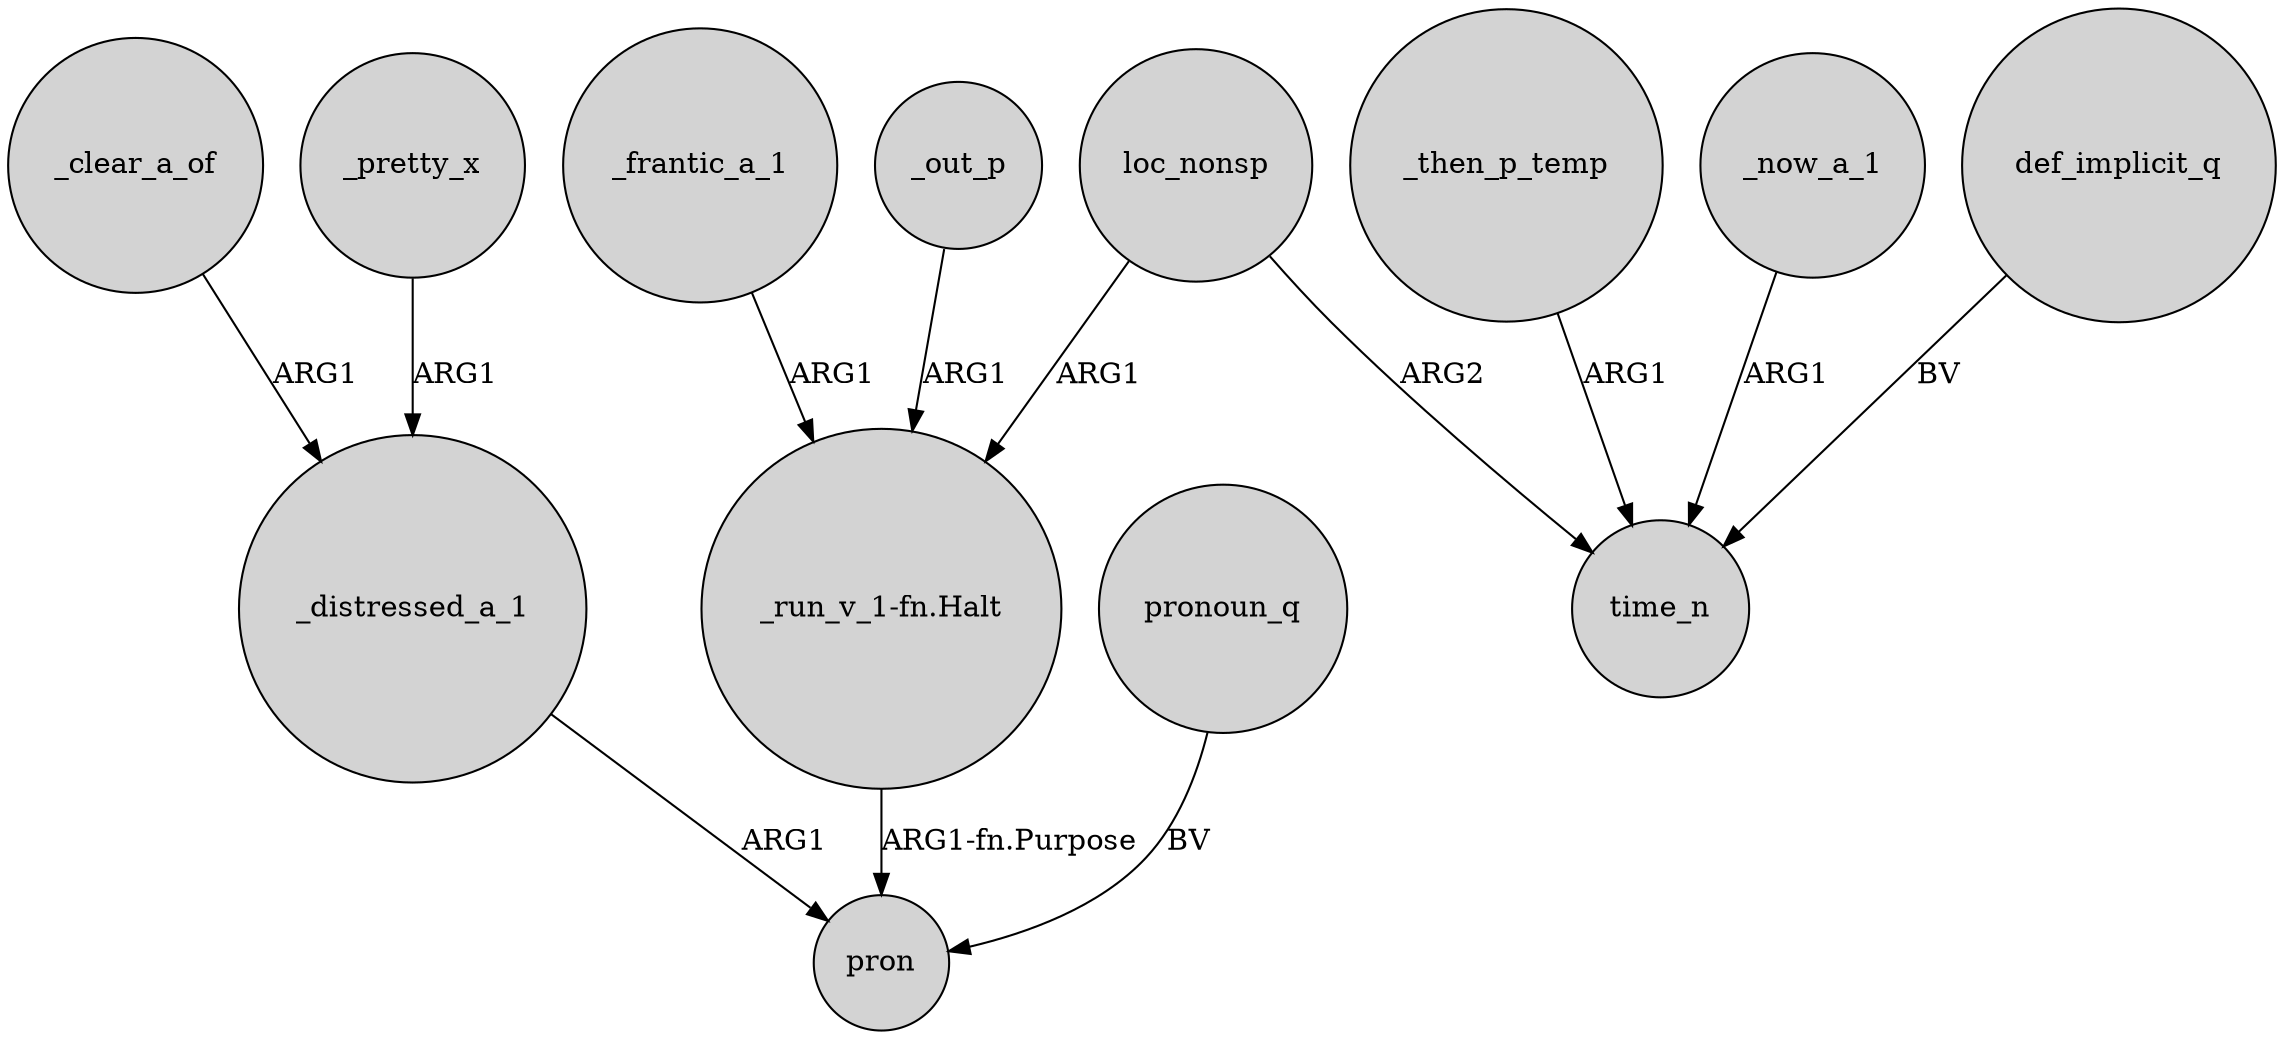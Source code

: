 digraph {
	node [shape=circle style=filled]
	_distressed_a_1 -> pron [label=ARG1]
	_then_p_temp -> time_n [label=ARG1]
	_pretty_x -> _distressed_a_1 [label=ARG1]
	loc_nonsp -> time_n [label=ARG2]
	"_run_v_1-fn.Halt" -> pron [label="ARG1-fn.Purpose"]
	_now_a_1 -> time_n [label=ARG1]
	_clear_a_of -> _distressed_a_1 [label=ARG1]
	loc_nonsp -> "_run_v_1-fn.Halt" [label=ARG1]
	_out_p -> "_run_v_1-fn.Halt" [label=ARG1]
	pronoun_q -> pron [label=BV]
	def_implicit_q -> time_n [label=BV]
	_frantic_a_1 -> "_run_v_1-fn.Halt" [label=ARG1]
}
